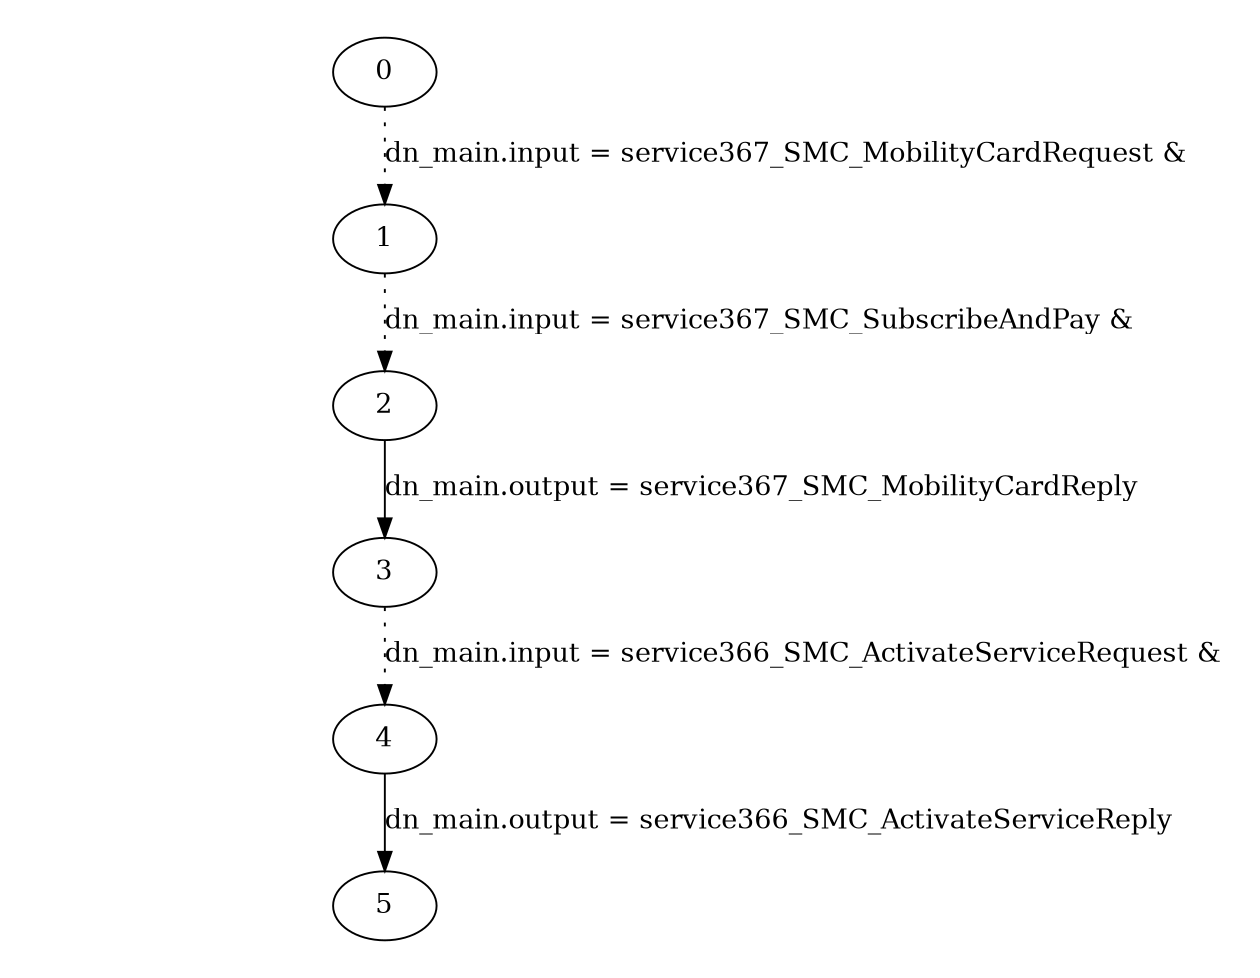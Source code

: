 digraph plan_fsm {
ratio="1.3";
margin="0.2";
size="8.0,11.4";
"0" -> "1" [style=dotted label="dn_main.input = service367_SMC_MobilityCardRequest &\n"]
"1" -> "2" [style=dotted label="dn_main.input = service367_SMC_SubscribeAndPay &\n"]
"2" -> "3" [label="dn_main.output = service367_SMC_MobilityCardReply"]
"3" -> "4" [style=dotted label="dn_main.input = service366_SMC_ActivateServiceRequest &\n"]
"4" -> "5" [label="dn_main.output = service366_SMC_ActivateServiceReply"]
}

